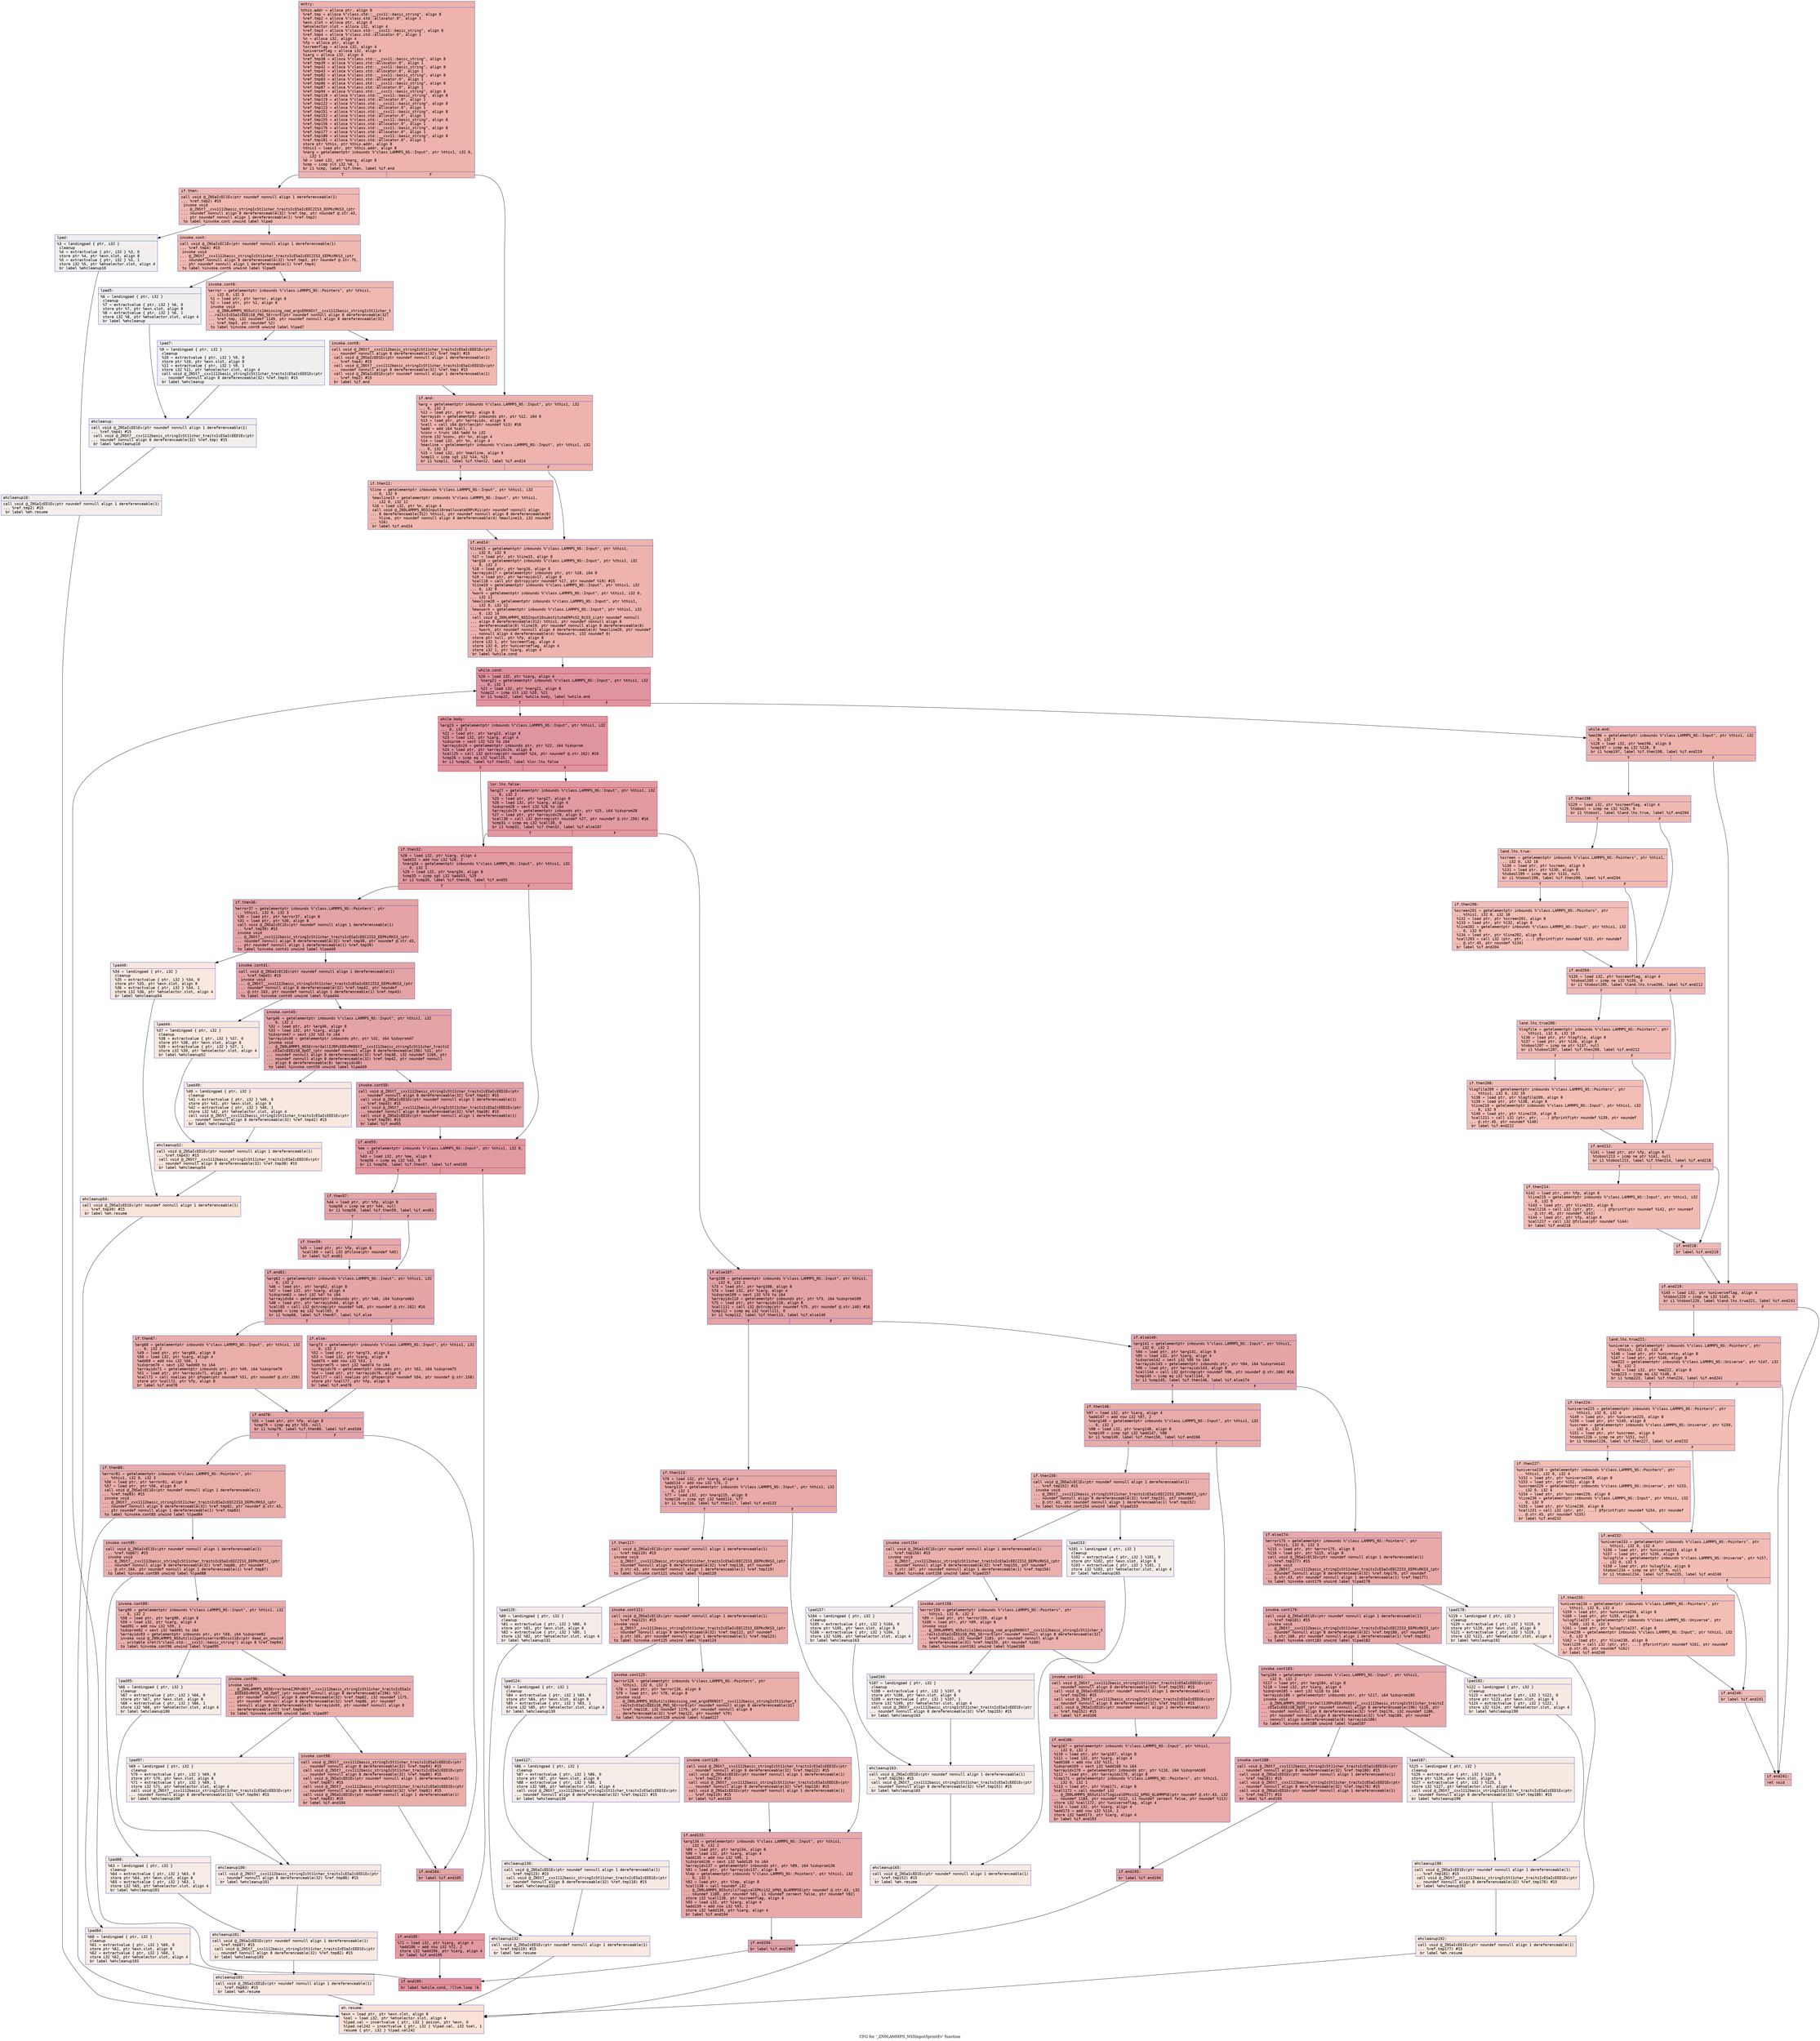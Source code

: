 digraph "CFG for '_ZN9LAMMPS_NS5Input5printEv' function" {
	label="CFG for '_ZN9LAMMPS_NS5Input5printEv' function";

	Node0x56287360b040 [shape=record,color="#3d50c3ff", style=filled, fillcolor="#d6524470" fontname="Courier",label="{entry:\l|  %this.addr = alloca ptr, align 8\l  %ref.tmp = alloca %\"class.std::__cxx11::basic_string\", align 8\l  %ref.tmp2 = alloca %\"class.std::allocator.0\", align 1\l  %exn.slot = alloca ptr, align 8\l  %ehselector.slot = alloca i32, align 4\l  %ref.tmp3 = alloca %\"class.std::__cxx11::basic_string\", align 8\l  %ref.tmp4 = alloca %\"class.std::allocator.0\", align 1\l  %n = alloca i32, align 4\l  %fp = alloca ptr, align 8\l  %screenflag = alloca i32, align 4\l  %universeflag = alloca i32, align 4\l  %iarg = alloca i32, align 4\l  %ref.tmp38 = alloca %\"class.std::__cxx11::basic_string\", align 8\l  %ref.tmp39 = alloca %\"class.std::allocator.0\", align 1\l  %ref.tmp42 = alloca %\"class.std::__cxx11::basic_string\", align 8\l  %ref.tmp43 = alloca %\"class.std::allocator.0\", align 1\l  %ref.tmp82 = alloca %\"class.std::__cxx11::basic_string\", align 8\l  %ref.tmp83 = alloca %\"class.std::allocator.0\", align 1\l  %ref.tmp86 = alloca %\"class.std::__cxx11::basic_string\", align 8\l  %ref.tmp87 = alloca %\"class.std::allocator.0\", align 1\l  %ref.tmp94 = alloca %\"class.std::__cxx11::basic_string\", align 8\l  %ref.tmp118 = alloca %\"class.std::__cxx11::basic_string\", align 8\l  %ref.tmp119 = alloca %\"class.std::allocator.0\", align 1\l  %ref.tmp122 = alloca %\"class.std::__cxx11::basic_string\", align 8\l  %ref.tmp123 = alloca %\"class.std::allocator.0\", align 1\l  %ref.tmp151 = alloca %\"class.std::__cxx11::basic_string\", align 8\l  %ref.tmp152 = alloca %\"class.std::allocator.0\", align 1\l  %ref.tmp155 = alloca %\"class.std::__cxx11::basic_string\", align 8\l  %ref.tmp156 = alloca %\"class.std::allocator.0\", align 1\l  %ref.tmp176 = alloca %\"class.std::__cxx11::basic_string\", align 8\l  %ref.tmp177 = alloca %\"class.std::allocator.0\", align 1\l  %ref.tmp180 = alloca %\"class.std::__cxx11::basic_string\", align 8\l  %ref.tmp181 = alloca %\"class.std::allocator.0\", align 1\l  store ptr %this, ptr %this.addr, align 8\l  %this1 = load ptr, ptr %this.addr, align 8\l  %narg = getelementptr inbounds %\"class.LAMMPS_NS::Input\", ptr %this1, i32 0,\l... i32 1\l  %0 = load i32, ptr %narg, align 8\l  %cmp = icmp slt i32 %0, 1\l  br i1 %cmp, label %if.then, label %if.end\l|{<s0>T|<s1>F}}"];
	Node0x56287360b040:s0 -> Node0x562873611490[tooltip="entry -> if.then\nProbability 37.50%" ];
	Node0x56287360b040:s1 -> Node0x562873611500[tooltip="entry -> if.end\nProbability 62.50%" ];
	Node0x562873611490 [shape=record,color="#3d50c3ff", style=filled, fillcolor="#de614d70" fontname="Courier",label="{if.then:\l|  call void @_ZNSaIcEC1Ev(ptr noundef nonnull align 1 dereferenceable(1)\l... %ref.tmp2) #15\l  invoke void\l... @_ZNSt7__cxx1112basic_stringIcSt11char_traitsIcESaIcEEC2IS3_EEPKcRKS3_(ptr\l... noundef nonnull align 8 dereferenceable(32) %ref.tmp, ptr noundef @.str.43,\l... ptr noundef nonnull align 1 dereferenceable(1) %ref.tmp2)\l          to label %invoke.cont unwind label %lpad\l}"];
	Node0x562873611490 -> Node0x5628736117a0[tooltip="if.then -> invoke.cont\nProbability 100.00%" ];
	Node0x562873611490 -> Node0x562873611820[tooltip="if.then -> lpad\nProbability 0.00%" ];
	Node0x5628736117a0 [shape=record,color="#3d50c3ff", style=filled, fillcolor="#de614d70" fontname="Courier",label="{invoke.cont:\l|  call void @_ZNSaIcEC1Ev(ptr noundef nonnull align 1 dereferenceable(1)\l... %ref.tmp4) #15\l  invoke void\l... @_ZNSt7__cxx1112basic_stringIcSt11char_traitsIcESaIcEEC2IS3_EEPKcRKS3_(ptr\l... noundef nonnull align 8 dereferenceable(32) %ref.tmp3, ptr noundef @.str.75,\l... ptr noundef nonnull align 1 dereferenceable(1) %ref.tmp4)\l          to label %invoke.cont6 unwind label %lpad5\l}"];
	Node0x5628736117a0 -> Node0x562873611b40[tooltip="invoke.cont -> invoke.cont6\nProbability 100.00%" ];
	Node0x5628736117a0 -> Node0x562873611b90[tooltip="invoke.cont -> lpad5\nProbability 0.00%" ];
	Node0x562873611b40 [shape=record,color="#3d50c3ff", style=filled, fillcolor="#de614d70" fontname="Courier",label="{invoke.cont6:\l|  %error = getelementptr inbounds %\"class.LAMMPS_NS::Pointers\", ptr %this1,\l... i32 0, i32 3\l  %1 = load ptr, ptr %error, align 8\l  %2 = load ptr, ptr %1, align 8\l  invoke void\l... @_ZN9LAMMPS_NS5utils16missing_cmd_argsERKNSt7__cxx1112basic_stringIcSt11char_t\l...raitsIcESaIcEEEiS8_PNS_5ErrorE(ptr noundef nonnull align 8 dereferenceable(32)\l... %ref.tmp, i32 noundef 1149, ptr noundef nonnull align 8 dereferenceable(32)\l... %ref.tmp3, ptr noundef %2)\l          to label %invoke.cont8 unwind label %lpad7\l}"];
	Node0x562873611b40 -> Node0x562873611af0[tooltip="invoke.cont6 -> invoke.cont8\nProbability 100.00%" ];
	Node0x562873611b40 -> Node0x562873612030[tooltip="invoke.cont6 -> lpad7\nProbability 0.00%" ];
	Node0x562873611af0 [shape=record,color="#3d50c3ff", style=filled, fillcolor="#de614d70" fontname="Courier",label="{invoke.cont8:\l|  call void @_ZNSt7__cxx1112basic_stringIcSt11char_traitsIcESaIcEED1Ev(ptr\l... noundef nonnull align 8 dereferenceable(32) %ref.tmp3) #15\l  call void @_ZNSaIcED1Ev(ptr noundef nonnull align 1 dereferenceable(1)\l... %ref.tmp4) #15\l  call void @_ZNSt7__cxx1112basic_stringIcSt11char_traitsIcESaIcEED1Ev(ptr\l... noundef nonnull align 8 dereferenceable(32) %ref.tmp) #15\l  call void @_ZNSaIcED1Ev(ptr noundef nonnull align 1 dereferenceable(1)\l... %ref.tmp2) #15\l  br label %if.end\l}"];
	Node0x562873611af0 -> Node0x562873611500[tooltip="invoke.cont8 -> if.end\nProbability 100.00%" ];
	Node0x562873611820 [shape=record,color="#3d50c3ff", style=filled, fillcolor="#e0dbd870" fontname="Courier",label="{lpad:\l|  %3 = landingpad \{ ptr, i32 \}\l          cleanup\l  %4 = extractvalue \{ ptr, i32 \} %3, 0\l  store ptr %4, ptr %exn.slot, align 8\l  %5 = extractvalue \{ ptr, i32 \} %3, 1\l  store i32 %5, ptr %ehselector.slot, align 4\l  br label %ehcleanup10\l}"];
	Node0x562873611820 -> Node0x5628736129f0[tooltip="lpad -> ehcleanup10\nProbability 100.00%" ];
	Node0x562873611b90 [shape=record,color="#3d50c3ff", style=filled, fillcolor="#e0dbd870" fontname="Courier",label="{lpad5:\l|  %6 = landingpad \{ ptr, i32 \}\l          cleanup\l  %7 = extractvalue \{ ptr, i32 \} %6, 0\l  store ptr %7, ptr %exn.slot, align 8\l  %8 = extractvalue \{ ptr, i32 \} %6, 1\l  store i32 %8, ptr %ehselector.slot, align 4\l  br label %ehcleanup\l}"];
	Node0x562873611b90 -> Node0x562873612d60[tooltip="lpad5 -> ehcleanup\nProbability 100.00%" ];
	Node0x562873612030 [shape=record,color="#3d50c3ff", style=filled, fillcolor="#e0dbd870" fontname="Courier",label="{lpad7:\l|  %9 = landingpad \{ ptr, i32 \}\l          cleanup\l  %10 = extractvalue \{ ptr, i32 \} %9, 0\l  store ptr %10, ptr %exn.slot, align 8\l  %11 = extractvalue \{ ptr, i32 \} %9, 1\l  store i32 %11, ptr %ehselector.slot, align 4\l  call void @_ZNSt7__cxx1112basic_stringIcSt11char_traitsIcESaIcEED1Ev(ptr\l... noundef nonnull align 8 dereferenceable(32) %ref.tmp3) #15\l  br label %ehcleanup\l}"];
	Node0x562873612030 -> Node0x562873612d60[tooltip="lpad7 -> ehcleanup\nProbability 100.00%" ];
	Node0x562873612d60 [shape=record,color="#3d50c3ff", style=filled, fillcolor="#e3d9d370" fontname="Courier",label="{ehcleanup:\l|  call void @_ZNSaIcED1Ev(ptr noundef nonnull align 1 dereferenceable(1)\l... %ref.tmp4) #15\l  call void @_ZNSt7__cxx1112basic_stringIcSt11char_traitsIcESaIcEED1Ev(ptr\l... noundef nonnull align 8 dereferenceable(32) %ref.tmp) #15\l  br label %ehcleanup10\l}"];
	Node0x562873612d60 -> Node0x5628736129f0[tooltip="ehcleanup -> ehcleanup10\nProbability 100.00%" ];
	Node0x5628736129f0 [shape=record,color="#3d50c3ff", style=filled, fillcolor="#e5d8d170" fontname="Courier",label="{ehcleanup10:\l|  call void @_ZNSaIcED1Ev(ptr noundef nonnull align 1 dereferenceable(1)\l... %ref.tmp2) #15\l  br label %eh.resume\l}"];
	Node0x5628736129f0 -> Node0x562873613910[tooltip="ehcleanup10 -> eh.resume\nProbability 100.00%" ];
	Node0x562873611500 [shape=record,color="#3d50c3ff", style=filled, fillcolor="#d6524470" fontname="Courier",label="{if.end:\l|  %arg = getelementptr inbounds %\"class.LAMMPS_NS::Input\", ptr %this1, i32\l... 0, i32 2\l  %12 = load ptr, ptr %arg, align 8\l  %arrayidx = getelementptr inbounds ptr, ptr %12, i64 0\l  %13 = load ptr, ptr %arrayidx, align 8\l  %call = call i64 @strlen(ptr noundef %13) #16\l  %add = add i64 %call, 1\l  %conv = trunc i64 %add to i32\l  store i32 %conv, ptr %n, align 4\l  %14 = load i32, ptr %n, align 4\l  %maxline = getelementptr inbounds %\"class.LAMMPS_NS::Input\", ptr %this1, i32\l... 0, i32 12\l  %15 = load i32, ptr %maxline, align 8\l  %cmp11 = icmp sgt i32 %14, %15\l  br i1 %cmp11, label %if.then12, label %if.end14\l|{<s0>T|<s1>F}}"];
	Node0x562873611500:s0 -> Node0x562873614100[tooltip="if.end -> if.then12\nProbability 50.00%" ];
	Node0x562873611500:s1 -> Node0x562873614180[tooltip="if.end -> if.end14\nProbability 50.00%" ];
	Node0x562873614100 [shape=record,color="#3d50c3ff", style=filled, fillcolor="#dc5d4a70" fontname="Courier",label="{if.then12:\l|  %line = getelementptr inbounds %\"class.LAMMPS_NS::Input\", ptr %this1, i32\l... 0, i32 9\l  %maxline13 = getelementptr inbounds %\"class.LAMMPS_NS::Input\", ptr %this1,\l... i32 0, i32 12\l  %16 = load i32, ptr %n, align 4\l  call void @_ZN9LAMMPS_NS5Input10reallocateERPcRii(ptr noundef nonnull align\l... 8 dereferenceable(312) %this1, ptr noundef nonnull align 8 dereferenceable(8)\l... %line, ptr noundef nonnull align 4 dereferenceable(4) %maxline13, i32 noundef\l... %16)\l  br label %if.end14\l}"];
	Node0x562873614100 -> Node0x562873614180[tooltip="if.then12 -> if.end14\nProbability 100.00%" ];
	Node0x562873614180 [shape=record,color="#3d50c3ff", style=filled, fillcolor="#d6524470" fontname="Courier",label="{if.end14:\l|  %line15 = getelementptr inbounds %\"class.LAMMPS_NS::Input\", ptr %this1,\l... i32 0, i32 9\l  %17 = load ptr, ptr %line15, align 8\l  %arg16 = getelementptr inbounds %\"class.LAMMPS_NS::Input\", ptr %this1, i32\l... 0, i32 2\l  %18 = load ptr, ptr %arg16, align 8\l  %arrayidx17 = getelementptr inbounds ptr, ptr %18, i64 0\l  %19 = load ptr, ptr %arrayidx17, align 8\l  %call18 = call ptr @strcpy(ptr noundef %17, ptr noundef %19) #15\l  %line19 = getelementptr inbounds %\"class.LAMMPS_NS::Input\", ptr %this1, i32\l... 0, i32 9\l  %work = getelementptr inbounds %\"class.LAMMPS_NS::Input\", ptr %this1, i32 0,\l... i32 11\l  %maxline20 = getelementptr inbounds %\"class.LAMMPS_NS::Input\", ptr %this1,\l... i32 0, i32 12\l  %maxwork = getelementptr inbounds %\"class.LAMMPS_NS::Input\", ptr %this1, i32\l... 0, i32 14\l  call void @_ZN9LAMMPS_NS5Input10substituteERPcS2_RiS3_i(ptr noundef nonnull\l... align 8 dereferenceable(312) %this1, ptr noundef nonnull align 8\l... dereferenceable(8) %line19, ptr noundef nonnull align 8 dereferenceable(8)\l... %work, ptr noundef nonnull align 4 dereferenceable(4) %maxline20, ptr noundef\l... nonnull align 4 dereferenceable(4) %maxwork, i32 noundef 0)\l  store ptr null, ptr %fp, align 8\l  store i32 1, ptr %screenflag, align 4\l  store i32 0, ptr %universeflag, align 4\l  store i32 1, ptr %iarg, align 4\l  br label %while.cond\l}"];
	Node0x562873614180 -> Node0x5628736154b0[tooltip="if.end14 -> while.cond\nProbability 100.00%" ];
	Node0x5628736154b0 [shape=record,color="#b70d28ff", style=filled, fillcolor="#b70d2870" fontname="Courier",label="{while.cond:\l|  %20 = load i32, ptr %iarg, align 4\l  %narg21 = getelementptr inbounds %\"class.LAMMPS_NS::Input\", ptr %this1, i32\l... 0, i32 1\l  %21 = load i32, ptr %narg21, align 8\l  %cmp22 = icmp slt i32 %20, %21\l  br i1 %cmp22, label %while.body, label %while.end\l|{<s0>T|<s1>F}}"];
	Node0x5628736154b0:s0 -> Node0x5628736157c0[tooltip="while.cond -> while.body\nProbability 96.88%" ];
	Node0x5628736154b0:s1 -> Node0x562873615840[tooltip="while.cond -> while.end\nProbability 3.12%" ];
	Node0x5628736157c0 [shape=record,color="#b70d28ff", style=filled, fillcolor="#b70d2870" fontname="Courier",label="{while.body:\l|  %arg23 = getelementptr inbounds %\"class.LAMMPS_NS::Input\", ptr %this1, i32\l... 0, i32 2\l  %22 = load ptr, ptr %arg23, align 8\l  %23 = load i32, ptr %iarg, align 4\l  %idxprom = sext i32 %23 to i64\l  %arrayidx24 = getelementptr inbounds ptr, ptr %22, i64 %idxprom\l  %24 = load ptr, ptr %arrayidx24, align 8\l  %call25 = call i32 @strcmp(ptr noundef %24, ptr noundef @.str.162) #16\l  %cmp26 = icmp eq i32 %call25, 0\l  br i1 %cmp26, label %if.then32, label %lor.lhs.false\l|{<s0>T|<s1>F}}"];
	Node0x5628736157c0:s0 -> Node0x562873615f30[tooltip="while.body -> if.then32\nProbability 37.50%" ];
	Node0x5628736157c0:s1 -> Node0x562873615fb0[tooltip="while.body -> lor.lhs.false\nProbability 62.50%" ];
	Node0x562873615fb0 [shape=record,color="#b70d28ff", style=filled, fillcolor="#bb1b2c70" fontname="Courier",label="{lor.lhs.false:\l|  %arg27 = getelementptr inbounds %\"class.LAMMPS_NS::Input\", ptr %this1, i32\l... 0, i32 2\l  %25 = load ptr, ptr %arg27, align 8\l  %26 = load i32, ptr %iarg, align 4\l  %idxprom28 = sext i32 %26 to i64\l  %arrayidx29 = getelementptr inbounds ptr, ptr %25, i64 %idxprom28\l  %27 = load ptr, ptr %arrayidx29, align 8\l  %call30 = call i32 @strcmp(ptr noundef %27, ptr noundef @.str.156) #16\l  %cmp31 = icmp eq i32 %call30, 0\l  br i1 %cmp31, label %if.then32, label %if.else107\l|{<s0>T|<s1>F}}"];
	Node0x562873615fb0:s0 -> Node0x562873615f30[tooltip="lor.lhs.false -> if.then32\nProbability 37.50%" ];
	Node0x562873615fb0:s1 -> Node0x5628736166b0[tooltip="lor.lhs.false -> if.else107\nProbability 62.50%" ];
	Node0x562873615f30 [shape=record,color="#b70d28ff", style=filled, fillcolor="#bb1b2c70" fontname="Courier",label="{if.then32:\l|  %28 = load i32, ptr %iarg, align 4\l  %add33 = add nsw i32 %28, 2\l  %narg34 = getelementptr inbounds %\"class.LAMMPS_NS::Input\", ptr %this1, i32\l... 0, i32 1\l  %29 = load i32, ptr %narg34, align 8\l  %cmp35 = icmp sgt i32 %add33, %29\l  br i1 %cmp35, label %if.then36, label %if.end55\l|{<s0>T|<s1>F}}"];
	Node0x562873615f30:s0 -> Node0x562873616b20[tooltip="if.then32 -> if.then36\nProbability 50.00%" ];
	Node0x562873615f30:s1 -> Node0x562873616ba0[tooltip="if.then32 -> if.end55\nProbability 50.00%" ];
	Node0x562873616b20 [shape=record,color="#3d50c3ff", style=filled, fillcolor="#c32e3170" fontname="Courier",label="{if.then36:\l|  %error37 = getelementptr inbounds %\"class.LAMMPS_NS::Pointers\", ptr\l... %this1, i32 0, i32 3\l  %30 = load ptr, ptr %error37, align 8\l  %31 = load ptr, ptr %30, align 8\l  call void @_ZNSaIcEC1Ev(ptr noundef nonnull align 1 dereferenceable(1)\l... %ref.tmp39) #15\l  invoke void\l... @_ZNSt7__cxx1112basic_stringIcSt11char_traitsIcESaIcEEC2IS3_EEPKcRKS3_(ptr\l... noundef nonnull align 8 dereferenceable(32) %ref.tmp38, ptr noundef @.str.43,\l... ptr noundef nonnull align 1 dereferenceable(1) %ref.tmp39)\l          to label %invoke.cont41 unwind label %lpad40\l}"];
	Node0x562873616b20 -> Node0x562873617090[tooltip="if.then36 -> invoke.cont41\nProbability 100.00%" ];
	Node0x562873616b20 -> Node0x562873617110[tooltip="if.then36 -> lpad40\nProbability 0.00%" ];
	Node0x562873617090 [shape=record,color="#3d50c3ff", style=filled, fillcolor="#c32e3170" fontname="Courier",label="{invoke.cont41:\l|  call void @_ZNSaIcEC1Ev(ptr noundef nonnull align 1 dereferenceable(1)\l... %ref.tmp43) #15\l  invoke void\l... @_ZNSt7__cxx1112basic_stringIcSt11char_traitsIcESaIcEEC2IS3_EEPKcRKS3_(ptr\l... noundef nonnull align 8 dereferenceable(32) %ref.tmp42, ptr noundef\l... @.str.163, ptr noundef nonnull align 1 dereferenceable(1) %ref.tmp43)\l          to label %invoke.cont45 unwind label %lpad44\l}"];
	Node0x562873617090 -> Node0x562873617490[tooltip="invoke.cont41 -> invoke.cont45\nProbability 100.00%" ];
	Node0x562873617090 -> Node0x5628736174e0[tooltip="invoke.cont41 -> lpad44\nProbability 0.00%" ];
	Node0x562873617490 [shape=record,color="#3d50c3ff", style=filled, fillcolor="#c32e3170" fontname="Courier",label="{invoke.cont45:\l|  %arg46 = getelementptr inbounds %\"class.LAMMPS_NS::Input\", ptr %this1, i32\l... 0, i32 2\l  %32 = load ptr, ptr %arg46, align 8\l  %33 = load i32, ptr %iarg, align 4\l  %idxprom47 = sext i32 %33 to i64\l  %arrayidx48 = getelementptr inbounds ptr, ptr %32, i64 %idxprom47\l  invoke void\l... @_ZN9LAMMPS_NS5Error3allIJRPcEEEvRKNSt7__cxx1112basic_stringIcSt11char_traitsI\l...cESaIcEEEiSB_DpOT_(ptr noundef nonnull align 8 dereferenceable(196) %31, ptr\l... noundef nonnull align 8 dereferenceable(32) %ref.tmp38, i32 noundef 1169, ptr\l... noundef nonnull align 8 dereferenceable(32) %ref.tmp42, ptr noundef nonnull\l... align 8 dereferenceable(8) %arrayidx48)\l          to label %invoke.cont50 unwind label %lpad49\l}"];
	Node0x562873617490 -> Node0x562873617440[tooltip="invoke.cont45 -> invoke.cont50\nProbability 100.00%" ];
	Node0x562873617490 -> Node0x562873618150[tooltip="invoke.cont45 -> lpad49\nProbability 0.00%" ];
	Node0x562873617440 [shape=record,color="#3d50c3ff", style=filled, fillcolor="#c32e3170" fontname="Courier",label="{invoke.cont50:\l|  call void @_ZNSt7__cxx1112basic_stringIcSt11char_traitsIcESaIcEED1Ev(ptr\l... noundef nonnull align 8 dereferenceable(32) %ref.tmp42) #15\l  call void @_ZNSaIcED1Ev(ptr noundef nonnull align 1 dereferenceable(1)\l... %ref.tmp43) #15\l  call void @_ZNSt7__cxx1112basic_stringIcSt11char_traitsIcESaIcEED1Ev(ptr\l... noundef nonnull align 8 dereferenceable(32) %ref.tmp38) #15\l  call void @_ZNSaIcED1Ev(ptr noundef nonnull align 1 dereferenceable(1)\l... %ref.tmp39) #15\l  br label %if.end55\l}"];
	Node0x562873617440 -> Node0x562873616ba0[tooltip="invoke.cont50 -> if.end55\nProbability 100.00%" ];
	Node0x562873617110 [shape=record,color="#3d50c3ff", style=filled, fillcolor="#f1ccb870" fontname="Courier",label="{lpad40:\l|  %34 = landingpad \{ ptr, i32 \}\l          cleanup\l  %35 = extractvalue \{ ptr, i32 \} %34, 0\l  store ptr %35, ptr %exn.slot, align 8\l  %36 = extractvalue \{ ptr, i32 \} %34, 1\l  store i32 %36, ptr %ehselector.slot, align 4\l  br label %ehcleanup54\l}"];
	Node0x562873617110 -> Node0x562873618b10[tooltip="lpad40 -> ehcleanup54\nProbability 100.00%" ];
	Node0x5628736174e0 [shape=record,color="#3d50c3ff", style=filled, fillcolor="#f1ccb870" fontname="Courier",label="{lpad44:\l|  %37 = landingpad \{ ptr, i32 \}\l          cleanup\l  %38 = extractvalue \{ ptr, i32 \} %37, 0\l  store ptr %38, ptr %exn.slot, align 8\l  %39 = extractvalue \{ ptr, i32 \} %37, 1\l  store i32 %39, ptr %ehselector.slot, align 4\l  br label %ehcleanup52\l}"];
	Node0x5628736174e0 -> Node0x562873618e10[tooltip="lpad44 -> ehcleanup52\nProbability 100.00%" ];
	Node0x562873618150 [shape=record,color="#3d50c3ff", style=filled, fillcolor="#f1ccb870" fontname="Courier",label="{lpad49:\l|  %40 = landingpad \{ ptr, i32 \}\l          cleanup\l  %41 = extractvalue \{ ptr, i32 \} %40, 0\l  store ptr %41, ptr %exn.slot, align 8\l  %42 = extractvalue \{ ptr, i32 \} %40, 1\l  store i32 %42, ptr %ehselector.slot, align 4\l  call void @_ZNSt7__cxx1112basic_stringIcSt11char_traitsIcESaIcEED1Ev(ptr\l... noundef nonnull align 8 dereferenceable(32) %ref.tmp42) #15\l  br label %ehcleanup52\l}"];
	Node0x562873618150 -> Node0x562873618e10[tooltip="lpad49 -> ehcleanup52\nProbability 100.00%" ];
	Node0x562873618e10 [shape=record,color="#3d50c3ff", style=filled, fillcolor="#f3c7b170" fontname="Courier",label="{ehcleanup52:\l|  call void @_ZNSaIcED1Ev(ptr noundef nonnull align 1 dereferenceable(1)\l... %ref.tmp43) #15\l  call void @_ZNSt7__cxx1112basic_stringIcSt11char_traitsIcESaIcEED1Ev(ptr\l... noundef nonnull align 8 dereferenceable(32) %ref.tmp38) #15\l  br label %ehcleanup54\l}"];
	Node0x562873618e10 -> Node0x562873618b10[tooltip="ehcleanup52 -> ehcleanup54\nProbability 100.00%" ];
	Node0x562873618b10 [shape=record,color="#3d50c3ff", style=filled, fillcolor="#f4c5ad70" fontname="Courier",label="{ehcleanup54:\l|  call void @_ZNSaIcED1Ev(ptr noundef nonnull align 1 dereferenceable(1)\l... %ref.tmp39) #15\l  br label %eh.resume\l}"];
	Node0x562873618b10 -> Node0x562873613910[tooltip="ehcleanup54 -> eh.resume\nProbability 100.00%" ];
	Node0x562873616ba0 [shape=record,color="#b70d28ff", style=filled, fillcolor="#bb1b2c70" fontname="Courier",label="{if.end55:\l|  %me = getelementptr inbounds %\"class.LAMMPS_NS::Input\", ptr %this1, i32 0,\l... i32 7\l  %43 = load i32, ptr %me, align 8\l  %cmp56 = icmp eq i32 %43, 0\l  br i1 %cmp56, label %if.then57, label %if.end105\l|{<s0>T|<s1>F}}"];
	Node0x562873616ba0:s0 -> Node0x562873619980[tooltip="if.end55 -> if.then57\nProbability 37.50%" ];
	Node0x562873616ba0:s1 -> Node0x5628736199d0[tooltip="if.end55 -> if.end105\nProbability 62.50%" ];
	Node0x562873619980 [shape=record,color="#3d50c3ff", style=filled, fillcolor="#c5333470" fontname="Courier",label="{if.then57:\l|  %44 = load ptr, ptr %fp, align 8\l  %cmp58 = icmp ne ptr %44, null\l  br i1 %cmp58, label %if.then59, label %if.end61\l|{<s0>T|<s1>F}}"];
	Node0x562873619980:s0 -> Node0x562873619c30[tooltip="if.then57 -> if.then59\nProbability 62.50%" ];
	Node0x562873619980:s1 -> Node0x562873619cb0[tooltip="if.then57 -> if.end61\nProbability 37.50%" ];
	Node0x562873619c30 [shape=record,color="#3d50c3ff", style=filled, fillcolor="#ca3b3770" fontname="Courier",label="{if.then59:\l|  %45 = load ptr, ptr %fp, align 8\l  %call60 = call i32 @fclose(ptr noundef %45)\l  br label %if.end61\l}"];
	Node0x562873619c30 -> Node0x562873619cb0[tooltip="if.then59 -> if.end61\nProbability 100.00%" ];
	Node0x562873619cb0 [shape=record,color="#3d50c3ff", style=filled, fillcolor="#c5333470" fontname="Courier",label="{if.end61:\l|  %arg62 = getelementptr inbounds %\"class.LAMMPS_NS::Input\", ptr %this1, i32\l... 0, i32 2\l  %46 = load ptr, ptr %arg62, align 8\l  %47 = load i32, ptr %iarg, align 4\l  %idxprom63 = sext i32 %47 to i64\l  %arrayidx64 = getelementptr inbounds ptr, ptr %46, i64 %idxprom63\l  %48 = load ptr, ptr %arrayidx64, align 8\l  %call65 = call i32 @strcmp(ptr noundef %48, ptr noundef @.str.162) #16\l  %cmp66 = icmp eq i32 %call65, 0\l  br i1 %cmp66, label %if.then67, label %if.else\l|{<s0>T|<s1>F}}"];
	Node0x562873619cb0:s0 -> Node0x56287361adc0[tooltip="if.end61 -> if.then67\nProbability 37.50%" ];
	Node0x562873619cb0:s1 -> Node0x56287361ae40[tooltip="if.end61 -> if.else\nProbability 62.50%" ];
	Node0x56287361adc0 [shape=record,color="#3d50c3ff", style=filled, fillcolor="#d0473d70" fontname="Courier",label="{if.then67:\l|  %arg68 = getelementptr inbounds %\"class.LAMMPS_NS::Input\", ptr %this1, i32\l... 0, i32 2\l  %49 = load ptr, ptr %arg68, align 8\l  %50 = load i32, ptr %iarg, align 4\l  %add69 = add nsw i32 %50, 1\l  %idxprom70 = sext i32 %add69 to i64\l  %arrayidx71 = getelementptr inbounds ptr, ptr %49, i64 %idxprom70\l  %51 = load ptr, ptr %arrayidx71, align 8\l  %call72 = call noalias ptr @fopen(ptr noundef %51, ptr noundef @.str.159)\l  store ptr %call72, ptr %fp, align 8\l  br label %if.end78\l}"];
	Node0x56287361adc0 -> Node0x56287361b5d0[tooltip="if.then67 -> if.end78\nProbability 100.00%" ];
	Node0x56287361ae40 [shape=record,color="#3d50c3ff", style=filled, fillcolor="#ca3b3770" fontname="Courier",label="{if.else:\l|  %arg73 = getelementptr inbounds %\"class.LAMMPS_NS::Input\", ptr %this1, i32\l... 0, i32 2\l  %52 = load ptr, ptr %arg73, align 8\l  %53 = load i32, ptr %iarg, align 4\l  %add74 = add nsw i32 %53, 1\l  %idxprom75 = sext i32 %add74 to i64\l  %arrayidx76 = getelementptr inbounds ptr, ptr %52, i64 %idxprom75\l  %54 = load ptr, ptr %arrayidx76, align 8\l  %call77 = call noalias ptr @fopen(ptr noundef %54, ptr noundef @.str.158)\l  store ptr %call77, ptr %fp, align 8\l  br label %if.end78\l}"];
	Node0x56287361ae40 -> Node0x56287361b5d0[tooltip="if.else -> if.end78\nProbability 100.00%" ];
	Node0x56287361b5d0 [shape=record,color="#3d50c3ff", style=filled, fillcolor="#c5333470" fontname="Courier",label="{if.end78:\l|  %55 = load ptr, ptr %fp, align 8\l  %cmp79 = icmp eq ptr %55, null\l  br i1 %cmp79, label %if.then80, label %if.end104\l|{<s0>T|<s1>F}}"];
	Node0x56287361b5d0:s0 -> Node0x56287361be90[tooltip="if.end78 -> if.then80\nProbability 37.50%" ];
	Node0x56287361b5d0:s1 -> Node0x56287361bf10[tooltip="if.end78 -> if.end104\nProbability 62.50%" ];
	Node0x56287361be90 [shape=record,color="#3d50c3ff", style=filled, fillcolor="#d0473d70" fontname="Courier",label="{if.then80:\l|  %error81 = getelementptr inbounds %\"class.LAMMPS_NS::Pointers\", ptr\l... %this1, i32 0, i32 3\l  %56 = load ptr, ptr %error81, align 8\l  %57 = load ptr, ptr %56, align 8\l  call void @_ZNSaIcEC1Ev(ptr noundef nonnull align 1 dereferenceable(1)\l... %ref.tmp83) #15\l  invoke void\l... @_ZNSt7__cxx1112basic_stringIcSt11char_traitsIcESaIcEEC2IS3_EEPKcRKS3_(ptr\l... noundef nonnull align 8 dereferenceable(32) %ref.tmp82, ptr noundef @.str.43,\l... ptr noundef nonnull align 1 dereferenceable(1) %ref.tmp83)\l          to label %invoke.cont85 unwind label %lpad84\l}"];
	Node0x56287361be90 -> Node0x56287361c3a0[tooltip="if.then80 -> invoke.cont85\nProbability 100.00%" ];
	Node0x56287361be90 -> Node0x56287361c420[tooltip="if.then80 -> lpad84\nProbability 0.00%" ];
	Node0x56287361c3a0 [shape=record,color="#3d50c3ff", style=filled, fillcolor="#d0473d70" fontname="Courier",label="{invoke.cont85:\l|  call void @_ZNSaIcEC1Ev(ptr noundef nonnull align 1 dereferenceable(1)\l... %ref.tmp87) #15\l  invoke void\l... @_ZNSt7__cxx1112basic_stringIcSt11char_traitsIcESaIcEEC2IS3_EEPKcRKS3_(ptr\l... noundef nonnull align 8 dereferenceable(32) %ref.tmp86, ptr noundef\l... @.str.164, ptr noundef nonnull align 1 dereferenceable(1) %ref.tmp87)\l          to label %invoke.cont89 unwind label %lpad88\l}"];
	Node0x56287361c3a0 -> Node0x56287361c7a0[tooltip="invoke.cont85 -> invoke.cont89\nProbability 100.00%" ];
	Node0x56287361c3a0 -> Node0x56287361c7f0[tooltip="invoke.cont85 -> lpad88\nProbability 0.00%" ];
	Node0x56287361c7a0 [shape=record,color="#3d50c3ff", style=filled, fillcolor="#d0473d70" fontname="Courier",label="{invoke.cont89:\l|  %arg90 = getelementptr inbounds %\"class.LAMMPS_NS::Input\", ptr %this1, i32\l... 0, i32 2\l  %58 = load ptr, ptr %arg90, align 8\l  %59 = load i32, ptr %iarg, align 4\l  %add91 = add nsw i32 %59, 1\l  %idxprom92 = sext i32 %add91 to i64\l  %arrayidx93 = getelementptr inbounds ptr, ptr %58, i64 %idxprom92\l  invoke void @_ZN9LAMMPS_NS5utils11getsyserrorB5cxx11Ev(ptr dead_on_unwind\l... writable sret(%\"class.std::__cxx11::basic_string\") align 8 %ref.tmp94)\l          to label %invoke.cont96 unwind label %lpad95\l}"];
	Node0x56287361c7a0 -> Node0x56287361c750[tooltip="invoke.cont89 -> invoke.cont96\nProbability 100.00%" ];
	Node0x56287361c7a0 -> Node0x56287361ce40[tooltip="invoke.cont89 -> lpad95\nProbability 0.00%" ];
	Node0x56287361c750 [shape=record,color="#3d50c3ff", style=filled, fillcolor="#d0473d70" fontname="Courier",label="{invoke.cont96:\l|  invoke void\l... @_ZN9LAMMPS_NS5Error3oneIJRPcNSt7__cxx1112basic_stringIcSt11char_traitsIcESaIc\l...EEEEEEvRKS9_iSB_DpOT_(ptr noundef nonnull align 8 dereferenceable(196) %57,\l... ptr noundef nonnull align 8 dereferenceable(32) %ref.tmp82, i32 noundef 1175,\l... ptr noundef nonnull align 8 dereferenceable(32) %ref.tmp86, ptr noundef\l... nonnull align 8 dereferenceable(8) %arrayidx93, ptr noundef nonnull align 8\l... dereferenceable(32) %ref.tmp94)\l          to label %invoke.cont98 unwind label %lpad97\l}"];
	Node0x56287361c750 -> Node0x56287361d020[tooltip="invoke.cont96 -> invoke.cont98\nProbability 100.00%" ];
	Node0x56287361c750 -> Node0x56287361d0a0[tooltip="invoke.cont96 -> lpad97\nProbability 0.00%" ];
	Node0x56287361d020 [shape=record,color="#3d50c3ff", style=filled, fillcolor="#d0473d70" fontname="Courier",label="{invoke.cont98:\l|  call void @_ZNSt7__cxx1112basic_stringIcSt11char_traitsIcESaIcEED1Ev(ptr\l... noundef nonnull align 8 dereferenceable(32) %ref.tmp94) #15\l  call void @_ZNSt7__cxx1112basic_stringIcSt11char_traitsIcESaIcEED1Ev(ptr\l... noundef nonnull align 8 dereferenceable(32) %ref.tmp86) #15\l  call void @_ZNSaIcED1Ev(ptr noundef nonnull align 1 dereferenceable(1)\l... %ref.tmp87) #15\l  call void @_ZNSt7__cxx1112basic_stringIcSt11char_traitsIcESaIcEED1Ev(ptr\l... noundef nonnull align 8 dereferenceable(32) %ref.tmp82) #15\l  call void @_ZNSaIcED1Ev(ptr noundef nonnull align 1 dereferenceable(1)\l... %ref.tmp83) #15\l  br label %if.end104\l}"];
	Node0x56287361d020 -> Node0x56287361bf10[tooltip="invoke.cont98 -> if.end104\nProbability 100.00%" ];
	Node0x56287361c420 [shape=record,color="#3d50c3ff", style=filled, fillcolor="#ecd3c570" fontname="Courier",label="{lpad84:\l|  %60 = landingpad \{ ptr, i32 \}\l          cleanup\l  %61 = extractvalue \{ ptr, i32 \} %60, 0\l  store ptr %61, ptr %exn.slot, align 8\l  %62 = extractvalue \{ ptr, i32 \} %60, 1\l  store i32 %62, ptr %ehselector.slot, align 4\l  br label %ehcleanup103\l}"];
	Node0x56287361c420 -> Node0x56287361db90[tooltip="lpad84 -> ehcleanup103\nProbability 100.00%" ];
	Node0x56287361c7f0 [shape=record,color="#3d50c3ff", style=filled, fillcolor="#ecd3c570" fontname="Courier",label="{lpad88:\l|  %63 = landingpad \{ ptr, i32 \}\l          cleanup\l  %64 = extractvalue \{ ptr, i32 \} %63, 0\l  store ptr %64, ptr %exn.slot, align 8\l  %65 = extractvalue \{ ptr, i32 \} %63, 1\l  store i32 %65, ptr %ehselector.slot, align 4\l  br label %ehcleanup101\l}"];
	Node0x56287361c7f0 -> Node0x56287361de90[tooltip="lpad88 -> ehcleanup101\nProbability 100.00%" ];
	Node0x56287361ce40 [shape=record,color="#3d50c3ff", style=filled, fillcolor="#ecd3c570" fontname="Courier",label="{lpad95:\l|  %66 = landingpad \{ ptr, i32 \}\l          cleanup\l  %67 = extractvalue \{ ptr, i32 \} %66, 0\l  store ptr %67, ptr %exn.slot, align 8\l  %68 = extractvalue \{ ptr, i32 \} %66, 1\l  store i32 %68, ptr %ehselector.slot, align 4\l  br label %ehcleanup100\l}"];
	Node0x56287361ce40 -> Node0x56287361e260[tooltip="lpad95 -> ehcleanup100\nProbability 100.00%" ];
	Node0x56287361d0a0 [shape=record,color="#3d50c3ff", style=filled, fillcolor="#ecd3c570" fontname="Courier",label="{lpad97:\l|  %69 = landingpad \{ ptr, i32 \}\l          cleanup\l  %70 = extractvalue \{ ptr, i32 \} %69, 0\l  store ptr %70, ptr %exn.slot, align 8\l  %71 = extractvalue \{ ptr, i32 \} %69, 1\l  store i32 %71, ptr %ehselector.slot, align 4\l  call void @_ZNSt7__cxx1112basic_stringIcSt11char_traitsIcESaIcEED1Ev(ptr\l... noundef nonnull align 8 dereferenceable(32) %ref.tmp94) #15\l  br label %ehcleanup100\l}"];
	Node0x56287361d0a0 -> Node0x56287361e260[tooltip="lpad97 -> ehcleanup100\nProbability 100.00%" ];
	Node0x56287361e260 [shape=record,color="#3d50c3ff", style=filled, fillcolor="#efcebd70" fontname="Courier",label="{ehcleanup100:\l|  call void @_ZNSt7__cxx1112basic_stringIcSt11char_traitsIcESaIcEED1Ev(ptr\l... noundef nonnull align 8 dereferenceable(32) %ref.tmp86) #15\l  br label %ehcleanup101\l}"];
	Node0x56287361e260 -> Node0x56287361de90[tooltip="ehcleanup100 -> ehcleanup101\nProbability 100.00%" ];
	Node0x56287361de90 [shape=record,color="#3d50c3ff", style=filled, fillcolor="#f1ccb870" fontname="Courier",label="{ehcleanup101:\l|  call void @_ZNSaIcED1Ev(ptr noundef nonnull align 1 dereferenceable(1)\l... %ref.tmp87) #15\l  call void @_ZNSt7__cxx1112basic_stringIcSt11char_traitsIcESaIcEED1Ev(ptr\l... noundef nonnull align 8 dereferenceable(32) %ref.tmp82) #15\l  br label %ehcleanup103\l}"];
	Node0x56287361de90 -> Node0x56287361db90[tooltip="ehcleanup101 -> ehcleanup103\nProbability 100.00%" ];
	Node0x56287361db90 [shape=record,color="#3d50c3ff", style=filled, fillcolor="#f1ccb870" fontname="Courier",label="{ehcleanup103:\l|  call void @_ZNSaIcED1Ev(ptr noundef nonnull align 1 dereferenceable(1)\l... %ref.tmp83) #15\l  br label %eh.resume\l}"];
	Node0x56287361db90 -> Node0x562873613910[tooltip="ehcleanup103 -> eh.resume\nProbability 100.00%" ];
	Node0x56287361bf10 [shape=record,color="#3d50c3ff", style=filled, fillcolor="#c5333470" fontname="Courier",label="{if.end104:\l|  br label %if.end105\l}"];
	Node0x56287361bf10 -> Node0x5628736199d0[tooltip="if.end104 -> if.end105\nProbability 100.00%" ];
	Node0x5628736199d0 [shape=record,color="#b70d28ff", style=filled, fillcolor="#bb1b2c70" fontname="Courier",label="{if.end105:\l|  %72 = load i32, ptr %iarg, align 4\l  %add106 = add nsw i32 %72, 2\l  store i32 %add106, ptr %iarg, align 4\l  br label %if.end195\l}"];
	Node0x5628736199d0 -> Node0x56287361ef80[tooltip="if.end105 -> if.end195\nProbability 100.00%" ];
	Node0x5628736166b0 [shape=record,color="#3d50c3ff", style=filled, fillcolor="#c32e3170" fontname="Courier",label="{if.else107:\l|  %arg108 = getelementptr inbounds %\"class.LAMMPS_NS::Input\", ptr %this1,\l... i32 0, i32 2\l  %73 = load ptr, ptr %arg108, align 8\l  %74 = load i32, ptr %iarg, align 4\l  %idxprom109 = sext i32 %74 to i64\l  %arrayidx110 = getelementptr inbounds ptr, ptr %73, i64 %idxprom109\l  %75 = load ptr, ptr %arrayidx110, align 8\l  %call111 = call i32 @strcmp(ptr noundef %75, ptr noundef @.str.140) #16\l  %cmp112 = icmp eq i32 %call111, 0\l  br i1 %cmp112, label %if.then113, label %if.else140\l|{<s0>T|<s1>F}}"];
	Node0x5628736166b0:s0 -> Node0x56287361f610[tooltip="if.else107 -> if.then113\nProbability 37.50%" ];
	Node0x5628736166b0:s1 -> Node0x56287361f690[tooltip="if.else107 -> if.else140\nProbability 62.50%" ];
	Node0x56287361f610 [shape=record,color="#3d50c3ff", style=filled, fillcolor="#ca3b3770" fontname="Courier",label="{if.then113:\l|  %76 = load i32, ptr %iarg, align 4\l  %add114 = add nsw i32 %76, 2\l  %narg115 = getelementptr inbounds %\"class.LAMMPS_NS::Input\", ptr %this1, i32\l... 0, i32 1\l  %77 = load i32, ptr %narg115, align 8\l  %cmp116 = icmp sgt i32 %add114, %77\l  br i1 %cmp116, label %if.then117, label %if.end133\l|{<s0>T|<s1>F}}"];
	Node0x56287361f610:s0 -> Node0x56287361fb00[tooltip="if.then113 -> if.then117\nProbability 50.00%" ];
	Node0x56287361f610:s1 -> Node0x56287361fb80[tooltip="if.then113 -> if.end133\nProbability 50.00%" ];
	Node0x56287361fb00 [shape=record,color="#3d50c3ff", style=filled, fillcolor="#d0473d70" fontname="Courier",label="{if.then117:\l|  call void @_ZNSaIcEC1Ev(ptr noundef nonnull align 1 dereferenceable(1)\l... %ref.tmp119) #15\l  invoke void\l... @_ZNSt7__cxx1112basic_stringIcSt11char_traitsIcESaIcEEC2IS3_EEPKcRKS3_(ptr\l... noundef nonnull align 8 dereferenceable(32) %ref.tmp118, ptr noundef\l... @.str.43, ptr noundef nonnull align 1 dereferenceable(1) %ref.tmp119)\l          to label %invoke.cont121 unwind label %lpad120\l}"];
	Node0x56287361fb00 -> Node0x56287361fe30[tooltip="if.then117 -> invoke.cont121\nProbability 100.00%" ];
	Node0x56287361fb00 -> Node0x56287361feb0[tooltip="if.then117 -> lpad120\nProbability 0.00%" ];
	Node0x56287361fe30 [shape=record,color="#3d50c3ff", style=filled, fillcolor="#d0473d70" fontname="Courier",label="{invoke.cont121:\l|  call void @_ZNSaIcEC1Ev(ptr noundef nonnull align 1 dereferenceable(1)\l... %ref.tmp123) #15\l  invoke void\l... @_ZNSt7__cxx1112basic_stringIcSt11char_traitsIcESaIcEEC2IS3_EEPKcRKS3_(ptr\l... noundef nonnull align 8 dereferenceable(32) %ref.tmp122, ptr noundef\l... @.str.165, ptr noundef nonnull align 1 dereferenceable(1) %ref.tmp123)\l          to label %invoke.cont125 unwind label %lpad124\l}"];
	Node0x56287361fe30 -> Node0x5628736201d0[tooltip="invoke.cont121 -> invoke.cont125\nProbability 100.00%" ];
	Node0x56287361fe30 -> Node0x562873620220[tooltip="invoke.cont121 -> lpad124\nProbability 0.00%" ];
	Node0x5628736201d0 [shape=record,color="#3d50c3ff", style=filled, fillcolor="#d0473d70" fontname="Courier",label="{invoke.cont125:\l|  %error126 = getelementptr inbounds %\"class.LAMMPS_NS::Pointers\", ptr\l... %this1, i32 0, i32 3\l  %78 = load ptr, ptr %error126, align 8\l  %79 = load ptr, ptr %78, align 8\l  invoke void\l... @_ZN9LAMMPS_NS5utils16missing_cmd_argsERKNSt7__cxx1112basic_stringIcSt11char_t\l...raitsIcESaIcEEEiS8_PNS_5ErrorE(ptr noundef nonnull align 8 dereferenceable(32)\l... %ref.tmp118, i32 noundef 1179, ptr noundef nonnull align 8\l... dereferenceable(32) %ref.tmp122, ptr noundef %79)\l          to label %invoke.cont128 unwind label %lpad127\l}"];
	Node0x5628736201d0 -> Node0x562873620180[tooltip="invoke.cont125 -> invoke.cont128\nProbability 100.00%" ];
	Node0x5628736201d0 -> Node0x5628736206f0[tooltip="invoke.cont125 -> lpad127\nProbability 0.00%" ];
	Node0x562873620180 [shape=record,color="#3d50c3ff", style=filled, fillcolor="#d0473d70" fontname="Courier",label="{invoke.cont128:\l|  call void @_ZNSt7__cxx1112basic_stringIcSt11char_traitsIcESaIcEED1Ev(ptr\l... noundef nonnull align 8 dereferenceable(32) %ref.tmp122) #15\l  call void @_ZNSaIcED1Ev(ptr noundef nonnull align 1 dereferenceable(1)\l... %ref.tmp123) #15\l  call void @_ZNSt7__cxx1112basic_stringIcSt11char_traitsIcESaIcEED1Ev(ptr\l... noundef nonnull align 8 dereferenceable(32) %ref.tmp118) #15\l  call void @_ZNSaIcED1Ev(ptr noundef nonnull align 1 dereferenceable(1)\l... %ref.tmp119) #15\l  br label %if.end133\l}"];
	Node0x562873620180 -> Node0x56287361fb80[tooltip="invoke.cont128 -> if.end133\nProbability 100.00%" ];
	Node0x56287361feb0 [shape=record,color="#3d50c3ff", style=filled, fillcolor="#ead5c970" fontname="Courier",label="{lpad120:\l|  %80 = landingpad \{ ptr, i32 \}\l          cleanup\l  %81 = extractvalue \{ ptr, i32 \} %80, 0\l  store ptr %81, ptr %exn.slot, align 8\l  %82 = extractvalue \{ ptr, i32 \} %80, 1\l  store i32 %82, ptr %ehselector.slot, align 4\l  br label %ehcleanup132\l}"];
	Node0x56287361feb0 -> Node0x5628736210f0[tooltip="lpad120 -> ehcleanup132\nProbability 100.00%" ];
	Node0x562873620220 [shape=record,color="#3d50c3ff", style=filled, fillcolor="#ead5c970" fontname="Courier",label="{lpad124:\l|  %83 = landingpad \{ ptr, i32 \}\l          cleanup\l  %84 = extractvalue \{ ptr, i32 \} %83, 0\l  store ptr %84, ptr %exn.slot, align 8\l  %85 = extractvalue \{ ptr, i32 \} %83, 1\l  store i32 %85, ptr %ehselector.slot, align 4\l  br label %ehcleanup130\l}"];
	Node0x562873620220 -> Node0x562873621460[tooltip="lpad124 -> ehcleanup130\nProbability 100.00%" ];
	Node0x5628736206f0 [shape=record,color="#3d50c3ff", style=filled, fillcolor="#ead5c970" fontname="Courier",label="{lpad127:\l|  %86 = landingpad \{ ptr, i32 \}\l          cleanup\l  %87 = extractvalue \{ ptr, i32 \} %86, 0\l  store ptr %87, ptr %exn.slot, align 8\l  %88 = extractvalue \{ ptr, i32 \} %86, 1\l  store i32 %88, ptr %ehselector.slot, align 4\l  call void @_ZNSt7__cxx1112basic_stringIcSt11char_traitsIcESaIcEED1Ev(ptr\l... noundef nonnull align 8 dereferenceable(32) %ref.tmp122) #15\l  br label %ehcleanup130\l}"];
	Node0x5628736206f0 -> Node0x562873621460[tooltip="lpad127 -> ehcleanup130\nProbability 100.00%" ];
	Node0x562873621460 [shape=record,color="#3d50c3ff", style=filled, fillcolor="#eed0c070" fontname="Courier",label="{ehcleanup130:\l|  call void @_ZNSaIcED1Ev(ptr noundef nonnull align 1 dereferenceable(1)\l... %ref.tmp123) #15\l  call void @_ZNSt7__cxx1112basic_stringIcSt11char_traitsIcESaIcEED1Ev(ptr\l... noundef nonnull align 8 dereferenceable(32) %ref.tmp118) #15\l  br label %ehcleanup132\l}"];
	Node0x562873621460 -> Node0x5628736210f0[tooltip="ehcleanup130 -> ehcleanup132\nProbability 100.00%" ];
	Node0x5628736210f0 [shape=record,color="#3d50c3ff", style=filled, fillcolor="#efcebd70" fontname="Courier",label="{ehcleanup132:\l|  call void @_ZNSaIcED1Ev(ptr noundef nonnull align 1 dereferenceable(1)\l... %ref.tmp119) #15\l  br label %eh.resume\l}"];
	Node0x5628736210f0 -> Node0x562873613910[tooltip="ehcleanup132 -> eh.resume\nProbability 100.00%" ];
	Node0x56287361fb80 [shape=record,color="#3d50c3ff", style=filled, fillcolor="#ca3b3770" fontname="Courier",label="{if.end133:\l|  %arg134 = getelementptr inbounds %\"class.LAMMPS_NS::Input\", ptr %this1,\l... i32 0, i32 2\l  %89 = load ptr, ptr %arg134, align 8\l  %90 = load i32, ptr %iarg, align 4\l  %add135 = add nsw i32 %90, 1\l  %idxprom136 = sext i32 %add135 to i64\l  %arrayidx137 = getelementptr inbounds ptr, ptr %89, i64 %idxprom136\l  %91 = load ptr, ptr %arrayidx137, align 8\l  %lmp = getelementptr inbounds %\"class.LAMMPS_NS::Pointers\", ptr %this1, i32\l... 0, i32 1\l  %92 = load ptr, ptr %lmp, align 8\l  %call138 = call noundef i32\l... @_ZN9LAMMPS_NS5utils7logicalEPKciS2_bPNS_6LAMMPSE(ptr noundef @.str.43, i32\l... noundef 1180, ptr noundef %91, i1 noundef zeroext false, ptr noundef %92)\l  store i32 %call138, ptr %screenflag, align 4\l  %93 = load i32, ptr %iarg, align 4\l  %add139 = add nsw i32 %93, 2\l  store i32 %add139, ptr %iarg, align 4\l  br label %if.end194\l}"];
	Node0x56287361fb80 -> Node0x5628736226d0[tooltip="if.end133 -> if.end194\nProbability 100.00%" ];
	Node0x56287361f690 [shape=record,color="#3d50c3ff", style=filled, fillcolor="#c5333470" fontname="Courier",label="{if.else140:\l|  %arg141 = getelementptr inbounds %\"class.LAMMPS_NS::Input\", ptr %this1,\l... i32 0, i32 2\l  %94 = load ptr, ptr %arg141, align 8\l  %95 = load i32, ptr %iarg, align 4\l  %idxprom142 = sext i32 %95 to i64\l  %arrayidx143 = getelementptr inbounds ptr, ptr %94, i64 %idxprom142\l  %96 = load ptr, ptr %arrayidx143, align 8\l  %call144 = call i32 @strcmp(ptr noundef %96, ptr noundef @.str.166) #16\l  %cmp145 = icmp eq i32 %call144, 0\l  br i1 %cmp145, label %if.then146, label %if.else174\l|{<s0>T|<s1>F}}"];
	Node0x56287361f690:s0 -> Node0x56287361a5b0[tooltip="if.else140 -> if.then146\nProbability 37.50%" ];
	Node0x56287361f690:s1 -> Node0x56287361a630[tooltip="if.else140 -> if.else174\nProbability 62.50%" ];
	Node0x56287361a5b0 [shape=record,color="#3d50c3ff", style=filled, fillcolor="#cc403a70" fontname="Courier",label="{if.then146:\l|  %97 = load i32, ptr %iarg, align 4\l  %add147 = add nsw i32 %97, 2\l  %narg148 = getelementptr inbounds %\"class.LAMMPS_NS::Input\", ptr %this1, i32\l... 0, i32 1\l  %98 = load i32, ptr %narg148, align 8\l  %cmp149 = icmp sgt i32 %add147, %98\l  br i1 %cmp149, label %if.then150, label %if.end166\l|{<s0>T|<s1>F}}"];
	Node0x56287361a5b0:s0 -> Node0x562873623a90[tooltip="if.then146 -> if.then150\nProbability 50.00%" ];
	Node0x56287361a5b0:s1 -> Node0x562873623ae0[tooltip="if.then146 -> if.end166\nProbability 50.00%" ];
	Node0x562873623a90 [shape=record,color="#3d50c3ff", style=filled, fillcolor="#d24b4070" fontname="Courier",label="{if.then150:\l|  call void @_ZNSaIcEC1Ev(ptr noundef nonnull align 1 dereferenceable(1)\l... %ref.tmp152) #15\l  invoke void\l... @_ZNSt7__cxx1112basic_stringIcSt11char_traitsIcESaIcEEC2IS3_EEPKcRKS3_(ptr\l... noundef nonnull align 8 dereferenceable(32) %ref.tmp151, ptr noundef\l... @.str.43, ptr noundef nonnull align 1 dereferenceable(1) %ref.tmp152)\l          to label %invoke.cont154 unwind label %lpad153\l}"];
	Node0x562873623a90 -> Node0x562873623d90[tooltip="if.then150 -> invoke.cont154\nProbability 100.00%" ];
	Node0x562873623a90 -> Node0x562873617530[tooltip="if.then150 -> lpad153\nProbability 0.00%" ];
	Node0x562873623d90 [shape=record,color="#3d50c3ff", style=filled, fillcolor="#d24b4070" fontname="Courier",label="{invoke.cont154:\l|  call void @_ZNSaIcEC1Ev(ptr noundef nonnull align 1 dereferenceable(1)\l... %ref.tmp156) #15\l  invoke void\l... @_ZNSt7__cxx1112basic_stringIcSt11char_traitsIcESaIcEEC2IS3_EEPKcRKS3_(ptr\l... noundef nonnull align 8 dereferenceable(32) %ref.tmp155, ptr noundef\l... @.str.167, ptr noundef nonnull align 1 dereferenceable(1) %ref.tmp156)\l          to label %invoke.cont158 unwind label %lpad157\l}"];
	Node0x562873623d90 -> Node0x5628736178b0[tooltip="invoke.cont154 -> invoke.cont158\nProbability 100.00%" ];
	Node0x562873623d90 -> Node0x562873617900[tooltip="invoke.cont154 -> lpad157\nProbability 0.00%" ];
	Node0x5628736178b0 [shape=record,color="#3d50c3ff", style=filled, fillcolor="#d24b4070" fontname="Courier",label="{invoke.cont158:\l|  %error159 = getelementptr inbounds %\"class.LAMMPS_NS::Pointers\", ptr\l... %this1, i32 0, i32 3\l  %99 = load ptr, ptr %error159, align 8\l  %100 = load ptr, ptr %99, align 8\l  invoke void\l... @_ZN9LAMMPS_NS5utils16missing_cmd_argsERKNSt7__cxx1112basic_stringIcSt11char_t\l...raitsIcESaIcEEEiS8_PNS_5ErrorE(ptr noundef nonnull align 8 dereferenceable(32)\l... %ref.tmp151, i32 noundef 1183, ptr noundef nonnull align 8\l... dereferenceable(32) %ref.tmp155, ptr noundef %100)\l          to label %invoke.cont161 unwind label %lpad160\l}"];
	Node0x5628736178b0 -> Node0x562873617860[tooltip="invoke.cont158 -> invoke.cont161\nProbability 100.00%" ];
	Node0x5628736178b0 -> Node0x562873617e30[tooltip="invoke.cont158 -> lpad160\nProbability 0.00%" ];
	Node0x562873617860 [shape=record,color="#3d50c3ff", style=filled, fillcolor="#d24b4070" fontname="Courier",label="{invoke.cont161:\l|  call void @_ZNSt7__cxx1112basic_stringIcSt11char_traitsIcESaIcEED1Ev(ptr\l... noundef nonnull align 8 dereferenceable(32) %ref.tmp155) #15\l  call void @_ZNSaIcED1Ev(ptr noundef nonnull align 1 dereferenceable(1)\l... %ref.tmp156) #15\l  call void @_ZNSt7__cxx1112basic_stringIcSt11char_traitsIcESaIcEED1Ev(ptr\l... noundef nonnull align 8 dereferenceable(32) %ref.tmp151) #15\l  call void @_ZNSaIcED1Ev(ptr noundef nonnull align 1 dereferenceable(1)\l... %ref.tmp152) #15\l  br label %if.end166\l}"];
	Node0x562873617860 -> Node0x562873623ae0[tooltip="invoke.cont161 -> if.end166\nProbability 100.00%" ];
	Node0x562873617530 [shape=record,color="#3d50c3ff", style=filled, fillcolor="#e8d6cc70" fontname="Courier",label="{lpad153:\l|  %101 = landingpad \{ ptr, i32 \}\l          cleanup\l  %102 = extractvalue \{ ptr, i32 \} %101, 0\l  store ptr %102, ptr %exn.slot, align 8\l  %103 = extractvalue \{ ptr, i32 \} %101, 1\l  store i32 %103, ptr %ehselector.slot, align 4\l  br label %ehcleanup165\l}"];
	Node0x562873617530 -> Node0x562873625d20[tooltip="lpad153 -> ehcleanup165\nProbability 100.00%" ];
	Node0x562873617900 [shape=record,color="#3d50c3ff", style=filled, fillcolor="#e8d6cc70" fontname="Courier",label="{lpad157:\l|  %104 = landingpad \{ ptr, i32 \}\l          cleanup\l  %105 = extractvalue \{ ptr, i32 \} %104, 0\l  store ptr %105, ptr %exn.slot, align 8\l  %106 = extractvalue \{ ptr, i32 \} %104, 1\l  store i32 %106, ptr %ehselector.slot, align 4\l  br label %ehcleanup163\l}"];
	Node0x562873617900 -> Node0x562873626090[tooltip="lpad157 -> ehcleanup163\nProbability 100.00%" ];
	Node0x562873617e30 [shape=record,color="#3d50c3ff", style=filled, fillcolor="#e8d6cc70" fontname="Courier",label="{lpad160:\l|  %107 = landingpad \{ ptr, i32 \}\l          cleanup\l  %108 = extractvalue \{ ptr, i32 \} %107, 0\l  store ptr %108, ptr %exn.slot, align 8\l  %109 = extractvalue \{ ptr, i32 \} %107, 1\l  store i32 %109, ptr %ehselector.slot, align 4\l  call void @_ZNSt7__cxx1112basic_stringIcSt11char_traitsIcESaIcEED1Ev(ptr\l... noundef nonnull align 8 dereferenceable(32) %ref.tmp155) #15\l  br label %ehcleanup163\l}"];
	Node0x562873617e30 -> Node0x562873626090[tooltip="lpad160 -> ehcleanup163\nProbability 100.00%" ];
	Node0x562873626090 [shape=record,color="#3d50c3ff", style=filled, fillcolor="#ecd3c570" fontname="Courier",label="{ehcleanup163:\l|  call void @_ZNSaIcED1Ev(ptr noundef nonnull align 1 dereferenceable(1)\l... %ref.tmp156) #15\l  call void @_ZNSt7__cxx1112basic_stringIcSt11char_traitsIcESaIcEED1Ev(ptr\l... noundef nonnull align 8 dereferenceable(32) %ref.tmp151) #15\l  br label %ehcleanup165\l}"];
	Node0x562873626090 -> Node0x562873625d20[tooltip="ehcleanup163 -> ehcleanup165\nProbability 100.00%" ];
	Node0x562873625d20 [shape=record,color="#3d50c3ff", style=filled, fillcolor="#eed0c070" fontname="Courier",label="{ehcleanup165:\l|  call void @_ZNSaIcED1Ev(ptr noundef nonnull align 1 dereferenceable(1)\l... %ref.tmp152) #15\l  br label %eh.resume\l}"];
	Node0x562873625d20 -> Node0x562873613910[tooltip="ehcleanup165 -> eh.resume\nProbability 100.00%" ];
	Node0x562873623ae0 [shape=record,color="#3d50c3ff", style=filled, fillcolor="#cc403a70" fontname="Courier",label="{if.end166:\l|  %arg167 = getelementptr inbounds %\"class.LAMMPS_NS::Input\", ptr %this1,\l... i32 0, i32 2\l  %110 = load ptr, ptr %arg167, align 8\l  %111 = load i32, ptr %iarg, align 4\l  %add168 = add nsw i32 %111, 1\l  %idxprom169 = sext i32 %add168 to i64\l  %arrayidx170 = getelementptr inbounds ptr, ptr %110, i64 %idxprom169\l  %112 = load ptr, ptr %arrayidx170, align 8\l  %lmp171 = getelementptr inbounds %\"class.LAMMPS_NS::Pointers\", ptr %this1,\l... i32 0, i32 1\l  %113 = load ptr, ptr %lmp171, align 8\l  %call172 = call noundef i32\l... @_ZN9LAMMPS_NS5utils7logicalEPKciS2_bPNS_6LAMMPSE(ptr noundef @.str.43, i32\l... noundef 1184, ptr noundef %112, i1 noundef zeroext false, ptr noundef %113)\l  store i32 %call172, ptr %universeflag, align 4\l  %114 = load i32, ptr %iarg, align 4\l  %add173 = add nsw i32 %114, 2\l  store i32 %add173, ptr %iarg, align 4\l  br label %if.end193\l}"];
	Node0x562873623ae0 -> Node0x562873627300[tooltip="if.end166 -> if.end193\nProbability 100.00%" ];
	Node0x56287361a630 [shape=record,color="#3d50c3ff", style=filled, fillcolor="#ca3b3770" fontname="Courier",label="{if.else174:\l|  %error175 = getelementptr inbounds %\"class.LAMMPS_NS::Pointers\", ptr\l... %this1, i32 0, i32 3\l  %115 = load ptr, ptr %error175, align 8\l  %116 = load ptr, ptr %115, align 8\l  call void @_ZNSaIcEC1Ev(ptr noundef nonnull align 1 dereferenceable(1)\l... %ref.tmp177) #15\l  invoke void\l... @_ZNSt7__cxx1112basic_stringIcSt11char_traitsIcESaIcEEC2IS3_EEPKcRKS3_(ptr\l... noundef nonnull align 8 dereferenceable(32) %ref.tmp176, ptr noundef\l... @.str.43, ptr noundef nonnull align 1 dereferenceable(1) %ref.tmp177)\l          to label %invoke.cont179 unwind label %lpad178\l}"];
	Node0x56287361a630 -> Node0x562873627730[tooltip="if.else174 -> invoke.cont179\nProbability 100.00%" ];
	Node0x56287361a630 -> Node0x5628736277b0[tooltip="if.else174 -> lpad178\nProbability 0.00%" ];
	Node0x562873627730 [shape=record,color="#3d50c3ff", style=filled, fillcolor="#ca3b3770" fontname="Courier",label="{invoke.cont179:\l|  call void @_ZNSaIcEC1Ev(ptr noundef nonnull align 1 dereferenceable(1)\l... %ref.tmp181) #15\l  invoke void\l... @_ZNSt7__cxx1112basic_stringIcSt11char_traitsIcESaIcEEC2IS3_EEPKcRKS3_(ptr\l... noundef nonnull align 8 dereferenceable(32) %ref.tmp180, ptr noundef\l... @.str.168, ptr noundef nonnull align 1 dereferenceable(1) %ref.tmp181)\l          to label %invoke.cont183 unwind label %lpad182\l}"];
	Node0x562873627730 -> Node0x562873627ad0[tooltip="invoke.cont179 -> invoke.cont183\nProbability 100.00%" ];
	Node0x562873627730 -> Node0x562873627b20[tooltip="invoke.cont179 -> lpad182\nProbability 0.00%" ];
	Node0x562873627ad0 [shape=record,color="#3d50c3ff", style=filled, fillcolor="#ca3b3770" fontname="Courier",label="{invoke.cont183:\l|  %arg184 = getelementptr inbounds %\"class.LAMMPS_NS::Input\", ptr %this1,\l... i32 0, i32 2\l  %117 = load ptr, ptr %arg184, align 8\l  %118 = load i32, ptr %iarg, align 4\l  %idxprom185 = sext i32 %118 to i64\l  %arrayidx186 = getelementptr inbounds ptr, ptr %117, i64 %idxprom185\l  invoke void\l... @_ZN9LAMMPS_NS5Error3allIJRPcEEEvRKNSt7__cxx1112basic_stringIcSt11char_traitsI\l...cESaIcEEEiSB_DpOT_(ptr noundef nonnull align 8 dereferenceable(196) %116, ptr\l... noundef nonnull align 8 dereferenceable(32) %ref.tmp176, i32 noundef 1186,\l... ptr noundef nonnull align 8 dereferenceable(32) %ref.tmp180, ptr noundef\l... nonnull align 8 dereferenceable(8) %arrayidx186)\l          to label %invoke.cont188 unwind label %lpad187\l}"];
	Node0x562873627ad0 -> Node0x562873627a80[tooltip="invoke.cont183 -> invoke.cont188\nProbability 100.00%" ];
	Node0x562873627ad0 -> Node0x562873628120[tooltip="invoke.cont183 -> lpad187\nProbability 0.00%" ];
	Node0x562873627a80 [shape=record,color="#3d50c3ff", style=filled, fillcolor="#ca3b3770" fontname="Courier",label="{invoke.cont188:\l|  call void @_ZNSt7__cxx1112basic_stringIcSt11char_traitsIcESaIcEED1Ev(ptr\l... noundef nonnull align 8 dereferenceable(32) %ref.tmp180) #15\l  call void @_ZNSaIcED1Ev(ptr noundef nonnull align 1 dereferenceable(1)\l... %ref.tmp181) #15\l  call void @_ZNSt7__cxx1112basic_stringIcSt11char_traitsIcESaIcEED1Ev(ptr\l... noundef nonnull align 8 dereferenceable(32) %ref.tmp176) #15\l  call void @_ZNSaIcED1Ev(ptr noundef nonnull align 1 dereferenceable(1)\l... %ref.tmp177) #15\l  br label %if.end193\l}"];
	Node0x562873627a80 -> Node0x562873627300[tooltip="invoke.cont188 -> if.end193\nProbability 100.00%" ];
	Node0x5628736277b0 [shape=record,color="#3d50c3ff", style=filled, fillcolor="#eed0c070" fontname="Courier",label="{lpad178:\l|  %119 = landingpad \{ ptr, i32 \}\l          cleanup\l  %120 = extractvalue \{ ptr, i32 \} %119, 0\l  store ptr %120, ptr %exn.slot, align 8\l  %121 = extractvalue \{ ptr, i32 \} %119, 1\l  store i32 %121, ptr %ehselector.slot, align 4\l  br label %ehcleanup192\l}"];
	Node0x5628736277b0 -> Node0x562873628ae0[tooltip="lpad178 -> ehcleanup192\nProbability 100.00%" ];
	Node0x562873627b20 [shape=record,color="#3d50c3ff", style=filled, fillcolor="#eed0c070" fontname="Courier",label="{lpad182:\l|  %122 = landingpad \{ ptr, i32 \}\l          cleanup\l  %123 = extractvalue \{ ptr, i32 \} %122, 0\l  store ptr %123, ptr %exn.slot, align 8\l  %124 = extractvalue \{ ptr, i32 \} %122, 1\l  store i32 %124, ptr %ehselector.slot, align 4\l  br label %ehcleanup190\l}"];
	Node0x562873627b20 -> Node0x562873628de0[tooltip="lpad182 -> ehcleanup190\nProbability 100.00%" ];
	Node0x562873628120 [shape=record,color="#3d50c3ff", style=filled, fillcolor="#eed0c070" fontname="Courier",label="{lpad187:\l|  %125 = landingpad \{ ptr, i32 \}\l          cleanup\l  %126 = extractvalue \{ ptr, i32 \} %125, 0\l  store ptr %126, ptr %exn.slot, align 8\l  %127 = extractvalue \{ ptr, i32 \} %125, 1\l  store i32 %127, ptr %ehselector.slot, align 4\l  call void @_ZNSt7__cxx1112basic_stringIcSt11char_traitsIcESaIcEED1Ev(ptr\l... noundef nonnull align 8 dereferenceable(32) %ref.tmp180) #15\l  br label %ehcleanup190\l}"];
	Node0x562873628120 -> Node0x562873628de0[tooltip="lpad187 -> ehcleanup190\nProbability 100.00%" ];
	Node0x562873628de0 [shape=record,color="#3d50c3ff", style=filled, fillcolor="#f1ccb870" fontname="Courier",label="{ehcleanup190:\l|  call void @_ZNSaIcED1Ev(ptr noundef nonnull align 1 dereferenceable(1)\l... %ref.tmp181) #15\l  call void @_ZNSt7__cxx1112basic_stringIcSt11char_traitsIcESaIcEED1Ev(ptr\l... noundef nonnull align 8 dereferenceable(32) %ref.tmp176) #15\l  br label %ehcleanup192\l}"];
	Node0x562873628de0 -> Node0x562873628ae0[tooltip="ehcleanup190 -> ehcleanup192\nProbability 100.00%" ];
	Node0x562873628ae0 [shape=record,color="#3d50c3ff", style=filled, fillcolor="#f2cab570" fontname="Courier",label="{ehcleanup192:\l|  call void @_ZNSaIcED1Ev(ptr noundef nonnull align 1 dereferenceable(1)\l... %ref.tmp177) #15\l  br label %eh.resume\l}"];
	Node0x562873628ae0 -> Node0x562873613910[tooltip="ehcleanup192 -> eh.resume\nProbability 100.00%" ];
	Node0x562873627300 [shape=record,color="#3d50c3ff", style=filled, fillcolor="#c5333470" fontname="Courier",label="{if.end193:\l|  br label %if.end194\l}"];
	Node0x562873627300 -> Node0x5628736226d0[tooltip="if.end193 -> if.end194\nProbability 100.00%" ];
	Node0x5628736226d0 [shape=record,color="#3d50c3ff", style=filled, fillcolor="#c32e3170" fontname="Courier",label="{if.end194:\l|  br label %if.end195\l}"];
	Node0x5628736226d0 -> Node0x56287361ef80[tooltip="if.end194 -> if.end195\nProbability 100.00%" ];
	Node0x56287361ef80 [shape=record,color="#b70d28ff", style=filled, fillcolor="#b70d2870" fontname="Courier",label="{if.end195:\l|  br label %while.cond, !llvm.loop !6\l}"];
	Node0x56287361ef80 -> Node0x5628736154b0[tooltip="if.end195 -> while.cond\nProbability 100.00%" ];
	Node0x562873615840 [shape=record,color="#3d50c3ff", style=filled, fillcolor="#d6524470" fontname="Courier",label="{while.end:\l|  %me196 = getelementptr inbounds %\"class.LAMMPS_NS::Input\", ptr %this1, i32\l... 0, i32 7\l  %128 = load i32, ptr %me196, align 8\l  %cmp197 = icmp eq i32 %128, 0\l  br i1 %cmp197, label %if.then198, label %if.end219\l|{<s0>T|<s1>F}}"];
	Node0x562873615840:s0 -> Node0x562873629b70[tooltip="while.end -> if.then198\nProbability 37.50%" ];
	Node0x562873615840:s1 -> Node0x562873629bc0[tooltip="while.end -> if.end219\nProbability 62.50%" ];
	Node0x562873629b70 [shape=record,color="#3d50c3ff", style=filled, fillcolor="#de614d70" fontname="Courier",label="{if.then198:\l|  %129 = load i32, ptr %screenflag, align 4\l  %tobool = icmp ne i32 %129, 0\l  br i1 %tobool, label %land.lhs.true, label %if.end204\l|{<s0>T|<s1>F}}"];
	Node0x562873629b70:s0 -> Node0x562873629e20[tooltip="if.then198 -> land.lhs.true\nProbability 62.50%" ];
	Node0x562873629b70:s1 -> Node0x562873629ea0[tooltip="if.then198 -> if.end204\nProbability 37.50%" ];
	Node0x562873629e20 [shape=record,color="#3d50c3ff", style=filled, fillcolor="#e1675170" fontname="Courier",label="{land.lhs.true:\l|  %screen = getelementptr inbounds %\"class.LAMMPS_NS::Pointers\", ptr %this1,\l... i32 0, i32 18\l  %130 = load ptr, ptr %screen, align 8\l  %131 = load ptr, ptr %130, align 8\l  %tobool199 = icmp ne ptr %131, null\l  br i1 %tobool199, label %if.then200, label %if.end204\l|{<s0>T|<s1>F}}"];
	Node0x562873629e20:s0 -> Node0x56287362a270[tooltip="land.lhs.true -> if.then200\nProbability 62.50%" ];
	Node0x562873629e20:s1 -> Node0x562873629ea0[tooltip="land.lhs.true -> if.end204\nProbability 37.50%" ];
	Node0x56287362a270 [shape=record,color="#3d50c3ff", style=filled, fillcolor="#e36c5570" fontname="Courier",label="{if.then200:\l|  %screen201 = getelementptr inbounds %\"class.LAMMPS_NS::Pointers\", ptr\l... %this1, i32 0, i32 18\l  %132 = load ptr, ptr %screen201, align 8\l  %133 = load ptr, ptr %132, align 8\l  %line202 = getelementptr inbounds %\"class.LAMMPS_NS::Input\", ptr %this1, i32\l... 0, i32 9\l  %134 = load ptr, ptr %line202, align 8\l  %call203 = call i32 (ptr, ptr, ...) @fprintf(ptr noundef %133, ptr noundef\l... @.str.45, ptr noundef %134)\l  br label %if.end204\l}"];
	Node0x56287362a270 -> Node0x562873629ea0[tooltip="if.then200 -> if.end204\nProbability 100.00%" ];
	Node0x562873629ea0 [shape=record,color="#3d50c3ff", style=filled, fillcolor="#de614d70" fontname="Courier",label="{if.end204:\l|  %135 = load i32, ptr %screenflag, align 4\l  %tobool205 = icmp ne i32 %135, 0\l  br i1 %tobool205, label %land.lhs.true206, label %if.end212\l|{<s0>T|<s1>F}}"];
	Node0x562873629ea0:s0 -> Node0x56287362a940[tooltip="if.end204 -> land.lhs.true206\nProbability 62.50%" ];
	Node0x562873629ea0:s1 -> Node0x56287362a9e0[tooltip="if.end204 -> if.end212\nProbability 37.50%" ];
	Node0x56287362a940 [shape=record,color="#3d50c3ff", style=filled, fillcolor="#e1675170" fontname="Courier",label="{land.lhs.true206:\l|  %logfile = getelementptr inbounds %\"class.LAMMPS_NS::Pointers\", ptr\l... %this1, i32 0, i32 19\l  %136 = load ptr, ptr %logfile, align 8\l  %137 = load ptr, ptr %136, align 8\l  %tobool207 = icmp ne ptr %137, null\l  br i1 %tobool207, label %if.then208, label %if.end212\l|{<s0>T|<s1>F}}"];
	Node0x56287362a940:s0 -> Node0x56287362ad90[tooltip="land.lhs.true206 -> if.then208\nProbability 62.50%" ];
	Node0x56287362a940:s1 -> Node0x56287362a9e0[tooltip="land.lhs.true206 -> if.end212\nProbability 37.50%" ];
	Node0x56287362ad90 [shape=record,color="#3d50c3ff", style=filled, fillcolor="#e36c5570" fontname="Courier",label="{if.then208:\l|  %logfile209 = getelementptr inbounds %\"class.LAMMPS_NS::Pointers\", ptr\l... %this1, i32 0, i32 19\l  %138 = load ptr, ptr %logfile209, align 8\l  %139 = load ptr, ptr %138, align 8\l  %line210 = getelementptr inbounds %\"class.LAMMPS_NS::Input\", ptr %this1, i32\l... 0, i32 9\l  %140 = load ptr, ptr %line210, align 8\l  %call211 = call i32 (ptr, ptr, ...) @fprintf(ptr noundef %139, ptr noundef\l... @.str.45, ptr noundef %140)\l  br label %if.end212\l}"];
	Node0x56287362ad90 -> Node0x56287362a9e0[tooltip="if.then208 -> if.end212\nProbability 100.00%" ];
	Node0x56287362a9e0 [shape=record,color="#3d50c3ff", style=filled, fillcolor="#de614d70" fontname="Courier",label="{if.end212:\l|  %141 = load ptr, ptr %fp, align 8\l  %tobool213 = icmp ne ptr %141, null\l  br i1 %tobool213, label %if.then214, label %if.end218\l|{<s0>T|<s1>F}}"];
	Node0x56287362a9e0:s0 -> Node0x56287362b400[tooltip="if.end212 -> if.then214\nProbability 62.50%" ];
	Node0x56287362a9e0:s1 -> Node0x56287362b480[tooltip="if.end212 -> if.end218\nProbability 37.50%" ];
	Node0x56287362b400 [shape=record,color="#3d50c3ff", style=filled, fillcolor="#e1675170" fontname="Courier",label="{if.then214:\l|  %142 = load ptr, ptr %fp, align 8\l  %line215 = getelementptr inbounds %\"class.LAMMPS_NS::Input\", ptr %this1, i32\l... 0, i32 9\l  %143 = load ptr, ptr %line215, align 8\l  %call216 = call i32 (ptr, ptr, ...) @fprintf(ptr noundef %142, ptr noundef\l... @.str.45, ptr noundef %143)\l  %144 = load ptr, ptr %fp, align 8\l  %call217 = call i32 @fclose(ptr noundef %144)\l  br label %if.end218\l}"];
	Node0x56287362b400 -> Node0x56287362b480[tooltip="if.then214 -> if.end218\nProbability 100.00%" ];
	Node0x56287362b480 [shape=record,color="#3d50c3ff", style=filled, fillcolor="#de614d70" fontname="Courier",label="{if.end218:\l|  br label %if.end219\l}"];
	Node0x56287362b480 -> Node0x562873629bc0[tooltip="if.end218 -> if.end219\nProbability 100.00%" ];
	Node0x562873629bc0 [shape=record,color="#3d50c3ff", style=filled, fillcolor="#d6524470" fontname="Courier",label="{if.end219:\l|  %145 = load i32, ptr %universeflag, align 4\l  %tobool220 = icmp ne i32 %145, 0\l  br i1 %tobool220, label %land.lhs.true221, label %if.end241\l|{<s0>T|<s1>F}}"];
	Node0x562873629bc0:s0 -> Node0x56287362bbe0[tooltip="if.end219 -> land.lhs.true221\nProbability 62.50%" ];
	Node0x562873629bc0:s1 -> Node0x56287362bc80[tooltip="if.end219 -> if.end241\nProbability 37.50%" ];
	Node0x56287362bbe0 [shape=record,color="#3d50c3ff", style=filled, fillcolor="#d8564670" fontname="Courier",label="{land.lhs.true221:\l|  %universe = getelementptr inbounds %\"class.LAMMPS_NS::Pointers\", ptr\l... %this1, i32 0, i32 4\l  %146 = load ptr, ptr %universe, align 8\l  %147 = load ptr, ptr %146, align 8\l  %me222 = getelementptr inbounds %\"class.LAMMPS_NS::Universe\", ptr %147, i32\l... 0, i32 2\l  %148 = load i32, ptr %me222, align 8\l  %cmp223 = icmp eq i32 %148, 0\l  br i1 %cmp223, label %if.then224, label %if.end241\l|{<s0>T|<s1>F}}"];
	Node0x56287362bbe0:s0 -> Node0x56287362c190[tooltip="land.lhs.true221 -> if.then224\nProbability 37.50%" ];
	Node0x56287362bbe0:s1 -> Node0x56287362bc80[tooltip="land.lhs.true221 -> if.end241\nProbability 62.50%" ];
	Node0x56287362c190 [shape=record,color="#3d50c3ff", style=filled, fillcolor="#e1675170" fontname="Courier",label="{if.then224:\l|  %universe225 = getelementptr inbounds %\"class.LAMMPS_NS::Pointers\", ptr\l... %this1, i32 0, i32 4\l  %149 = load ptr, ptr %universe225, align 8\l  %150 = load ptr, ptr %149, align 8\l  %uscreen = getelementptr inbounds %\"class.LAMMPS_NS::Universe\", ptr %150,\l... i32 0, i32 4\l  %151 = load ptr, ptr %uscreen, align 8\l  %tobool226 = icmp ne ptr %151, null\l  br i1 %tobool226, label %if.then227, label %if.end232\l|{<s0>T|<s1>F}}"];
	Node0x56287362c190:s0 -> Node0x56287362c6a0[tooltip="if.then224 -> if.then227\nProbability 62.50%" ];
	Node0x56287362c190:s1 -> Node0x56287362c720[tooltip="if.then224 -> if.end232\nProbability 37.50%" ];
	Node0x56287362c6a0 [shape=record,color="#3d50c3ff", style=filled, fillcolor="#e36c5570" fontname="Courier",label="{if.then227:\l|  %universe228 = getelementptr inbounds %\"class.LAMMPS_NS::Pointers\", ptr\l... %this1, i32 0, i32 4\l  %152 = load ptr, ptr %universe228, align 8\l  %153 = load ptr, ptr %152, align 8\l  %uscreen229 = getelementptr inbounds %\"class.LAMMPS_NS::Universe\", ptr %153,\l... i32 0, i32 4\l  %154 = load ptr, ptr %uscreen229, align 8\l  %line230 = getelementptr inbounds %\"class.LAMMPS_NS::Input\", ptr %this1, i32\l... 0, i32 9\l  %155 = load ptr, ptr %line230, align 8\l  %call231 = call i32 (ptr, ptr, ...) @fprintf(ptr noundef %154, ptr noundef\l... @.str.45, ptr noundef %155)\l  br label %if.end232\l}"];
	Node0x56287362c6a0 -> Node0x56287362c720[tooltip="if.then227 -> if.end232\nProbability 100.00%" ];
	Node0x56287362c720 [shape=record,color="#3d50c3ff", style=filled, fillcolor="#e1675170" fontname="Courier",label="{if.end232:\l|  %universe233 = getelementptr inbounds %\"class.LAMMPS_NS::Pointers\", ptr\l... %this1, i32 0, i32 4\l  %156 = load ptr, ptr %universe233, align 8\l  %157 = load ptr, ptr %156, align 8\l  %ulogfile = getelementptr inbounds %\"class.LAMMPS_NS::Universe\", ptr %157,\l... i32 0, i32 5\l  %158 = load ptr, ptr %ulogfile, align 8\l  %tobool234 = icmp ne ptr %158, null\l  br i1 %tobool234, label %if.then235, label %if.end240\l|{<s0>T|<s1>F}}"];
	Node0x56287362c720:s0 -> Node0x56287362d210[tooltip="if.end232 -> if.then235\nProbability 62.50%" ];
	Node0x56287362c720:s1 -> Node0x56287362d290[tooltip="if.end232 -> if.end240\nProbability 37.50%" ];
	Node0x56287362d210 [shape=record,color="#3d50c3ff", style=filled, fillcolor="#e36c5570" fontname="Courier",label="{if.then235:\l|  %universe236 = getelementptr inbounds %\"class.LAMMPS_NS::Pointers\", ptr\l... %this1, i32 0, i32 4\l  %159 = load ptr, ptr %universe236, align 8\l  %160 = load ptr, ptr %159, align 8\l  %ulogfile237 = getelementptr inbounds %\"class.LAMMPS_NS::Universe\", ptr\l... %160, i32 0, i32 5\l  %161 = load ptr, ptr %ulogfile237, align 8\l  %line238 = getelementptr inbounds %\"class.LAMMPS_NS::Input\", ptr %this1, i32\l... 0, i32 9\l  %162 = load ptr, ptr %line238, align 8\l  %call239 = call i32 (ptr, ptr, ...) @fprintf(ptr noundef %161, ptr noundef\l... @.str.45, ptr noundef %162)\l  br label %if.end240\l}"];
	Node0x56287362d210 -> Node0x56287362d290[tooltip="if.then235 -> if.end240\nProbability 100.00%" ];
	Node0x56287362d290 [shape=record,color="#3d50c3ff", style=filled, fillcolor="#e1675170" fontname="Courier",label="{if.end240:\l|  br label %if.end241\l}"];
	Node0x56287362d290 -> Node0x56287362bc80[tooltip="if.end240 -> if.end241\nProbability 100.00%" ];
	Node0x56287362bc80 [shape=record,color="#3d50c3ff", style=filled, fillcolor="#d6524470" fontname="Courier",label="{if.end241:\l|  ret void\l}"];
	Node0x562873613910 [shape=record,color="#3d50c3ff", style=filled, fillcolor="#f6bfa670" fontname="Courier",label="{eh.resume:\l|  %exn = load ptr, ptr %exn.slot, align 8\l  %sel = load i32, ptr %ehselector.slot, align 4\l  %lpad.val = insertvalue \{ ptr, i32 \} poison, ptr %exn, 0\l  %lpad.val242 = insertvalue \{ ptr, i32 \} %lpad.val, i32 %sel, 1\l  resume \{ ptr, i32 \} %lpad.val242\l}"];
}
